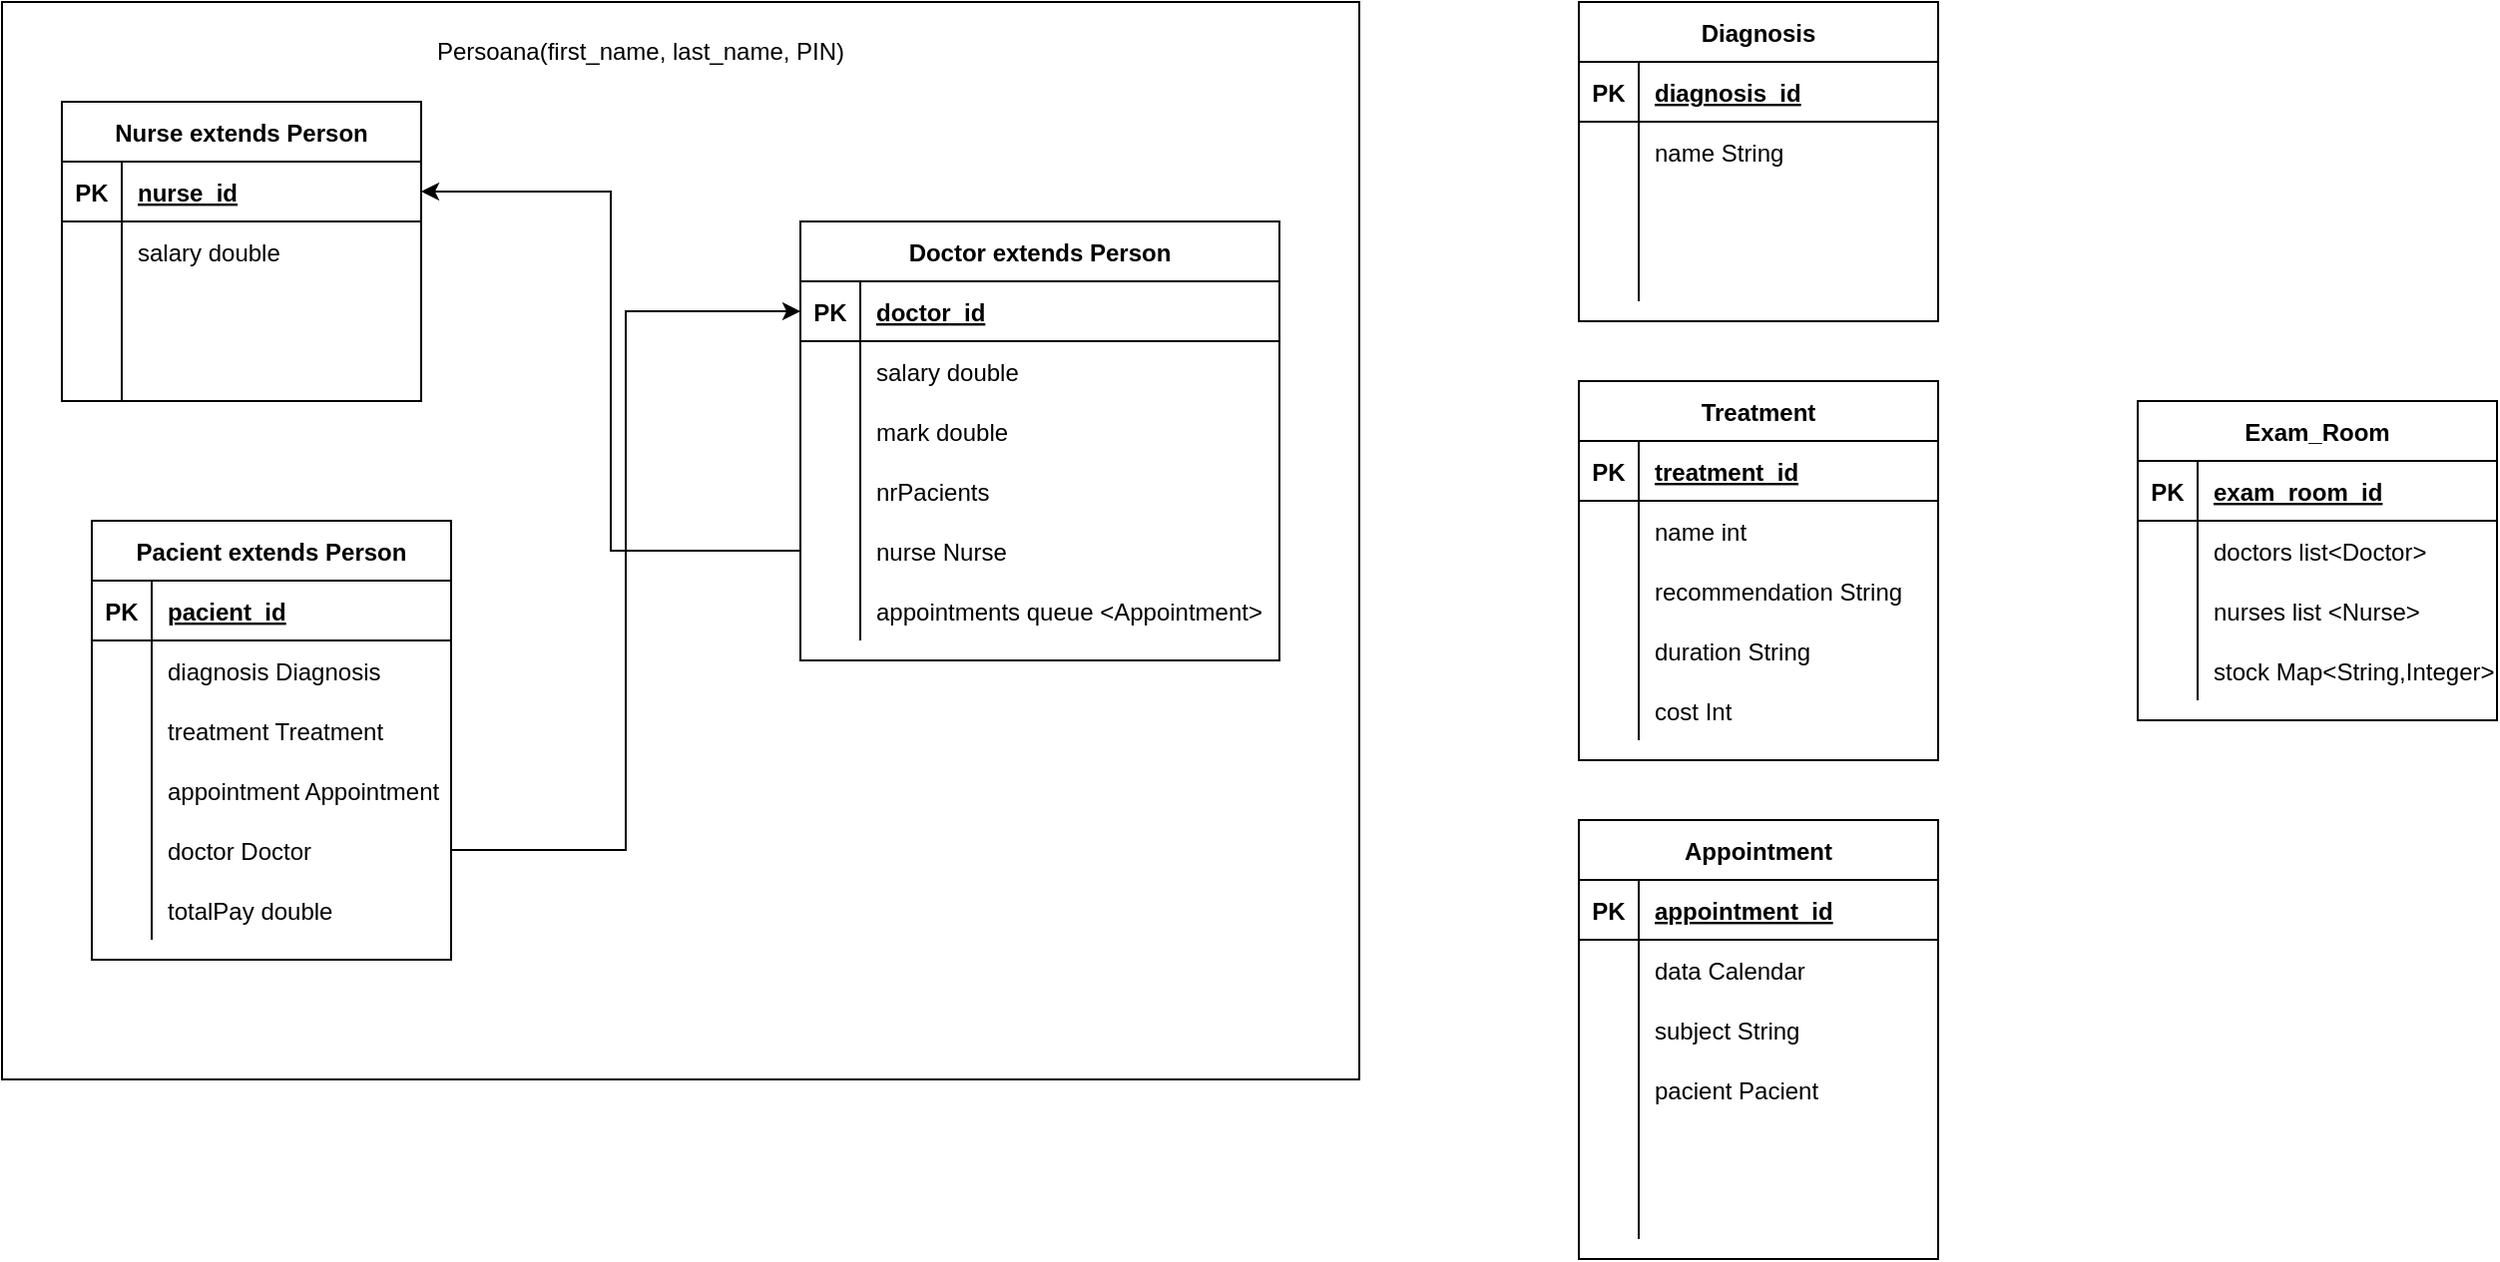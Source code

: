 <mxfile version="13.9.9" type="device"><diagram id="R2lEEEUBdFMjLlhIrx00" name="Page-1"><mxGraphModel dx="1550" dy="805" grid="1" gridSize="10" guides="1" tooltips="1" connect="1" arrows="1" fold="1" page="1" pageScale="1" pageWidth="850" pageHeight="1100" math="0" shadow="0" extFonts="Permanent Marker^https://fonts.googleapis.com/css?family=Permanent+Marker"><root><mxCell id="0"/><mxCell id="1" parent="0"/><mxCell id="dpyRKac0vcBSNuKIPk6P-1" value="" style="rounded=0;whiteSpace=wrap;html=1;" parent="1" vertex="1"><mxGeometry x="-170" y="30" width="680" height="540" as="geometry"/></mxCell><mxCell id="dpyRKac0vcBSNuKIPk6P-2" value="Nurse extends Person" style="shape=table;startSize=30;container=1;collapsible=1;childLayout=tableLayout;fixedRows=1;rowLines=0;fontStyle=1;align=center;resizeLast=1;" parent="1" vertex="1"><mxGeometry x="-140" y="80" width="180" height="150" as="geometry"/></mxCell><mxCell id="dpyRKac0vcBSNuKIPk6P-3" value="" style="shape=partialRectangle;collapsible=0;dropTarget=0;pointerEvents=0;fillColor=none;top=0;left=0;bottom=1;right=0;points=[[0,0.5],[1,0.5]];portConstraint=eastwest;" parent="dpyRKac0vcBSNuKIPk6P-2" vertex="1"><mxGeometry y="30" width="180" height="30" as="geometry"/></mxCell><mxCell id="dpyRKac0vcBSNuKIPk6P-4" value="PK" style="shape=partialRectangle;connectable=0;fillColor=none;top=0;left=0;bottom=0;right=0;fontStyle=1;overflow=hidden;" parent="dpyRKac0vcBSNuKIPk6P-3" vertex="1"><mxGeometry width="30" height="30" as="geometry"/></mxCell><mxCell id="dpyRKac0vcBSNuKIPk6P-5" value="nurse_id" style="shape=partialRectangle;connectable=0;fillColor=none;top=0;left=0;bottom=0;right=0;align=left;spacingLeft=6;fontStyle=5;overflow=hidden;" parent="dpyRKac0vcBSNuKIPk6P-3" vertex="1"><mxGeometry x="30" width="150" height="30" as="geometry"/></mxCell><mxCell id="dpyRKac0vcBSNuKIPk6P-6" value="" style="shape=partialRectangle;collapsible=0;dropTarget=0;pointerEvents=0;fillColor=none;top=0;left=0;bottom=0;right=0;points=[[0,0.5],[1,0.5]];portConstraint=eastwest;" parent="dpyRKac0vcBSNuKIPk6P-2" vertex="1"><mxGeometry y="60" width="180" height="30" as="geometry"/></mxCell><mxCell id="dpyRKac0vcBSNuKIPk6P-7" value="" style="shape=partialRectangle;connectable=0;fillColor=none;top=0;left=0;bottom=0;right=0;editable=1;overflow=hidden;" parent="dpyRKac0vcBSNuKIPk6P-6" vertex="1"><mxGeometry width="30" height="30" as="geometry"/></mxCell><mxCell id="dpyRKac0vcBSNuKIPk6P-8" value="salary double" style="shape=partialRectangle;connectable=0;fillColor=none;top=0;left=0;bottom=0;right=0;align=left;spacingLeft=6;overflow=hidden;" parent="dpyRKac0vcBSNuKIPk6P-6" vertex="1"><mxGeometry x="30" width="150" height="30" as="geometry"/></mxCell><mxCell id="dpyRKac0vcBSNuKIPk6P-9" value="" style="shape=partialRectangle;collapsible=0;dropTarget=0;pointerEvents=0;fillColor=none;top=0;left=0;bottom=0;right=0;points=[[0,0.5],[1,0.5]];portConstraint=eastwest;" parent="dpyRKac0vcBSNuKIPk6P-2" vertex="1"><mxGeometry y="90" width="180" height="30" as="geometry"/></mxCell><mxCell id="dpyRKac0vcBSNuKIPk6P-10" value="" style="shape=partialRectangle;connectable=0;fillColor=none;top=0;left=0;bottom=0;right=0;editable=1;overflow=hidden;" parent="dpyRKac0vcBSNuKIPk6P-9" vertex="1"><mxGeometry width="30" height="30" as="geometry"/></mxCell><mxCell id="dpyRKac0vcBSNuKIPk6P-11" value="" style="shape=partialRectangle;connectable=0;fillColor=none;top=0;left=0;bottom=0;right=0;align=left;spacingLeft=6;overflow=hidden;" parent="dpyRKac0vcBSNuKIPk6P-9" vertex="1"><mxGeometry x="30" width="150" height="30" as="geometry"/></mxCell><mxCell id="dpyRKac0vcBSNuKIPk6P-12" value="" style="shape=partialRectangle;collapsible=0;dropTarget=0;pointerEvents=0;fillColor=none;top=0;left=0;bottom=0;right=0;points=[[0,0.5],[1,0.5]];portConstraint=eastwest;" parent="dpyRKac0vcBSNuKIPk6P-2" vertex="1"><mxGeometry y="120" width="180" height="30" as="geometry"/></mxCell><mxCell id="dpyRKac0vcBSNuKIPk6P-13" value="" style="shape=partialRectangle;connectable=0;fillColor=none;top=0;left=0;bottom=0;right=0;editable=1;overflow=hidden;" parent="dpyRKac0vcBSNuKIPk6P-12" vertex="1"><mxGeometry width="30" height="30" as="geometry"/></mxCell><mxCell id="dpyRKac0vcBSNuKIPk6P-14" value="" style="shape=partialRectangle;connectable=0;fillColor=none;top=0;left=0;bottom=0;right=0;align=left;spacingLeft=6;overflow=hidden;" parent="dpyRKac0vcBSNuKIPk6P-12" vertex="1"><mxGeometry x="30" width="150" height="30" as="geometry"/></mxCell><mxCell id="dpyRKac0vcBSNuKIPk6P-15" value="Pacient extends Person" style="shape=table;startSize=30;container=1;collapsible=1;childLayout=tableLayout;fixedRows=1;rowLines=0;fontStyle=1;align=center;resizeLast=1;" parent="1" vertex="1"><mxGeometry x="-125" y="290" width="180" height="220" as="geometry"/></mxCell><mxCell id="dpyRKac0vcBSNuKIPk6P-16" value="" style="shape=partialRectangle;collapsible=0;dropTarget=0;pointerEvents=0;fillColor=none;top=0;left=0;bottom=1;right=0;points=[[0,0.5],[1,0.5]];portConstraint=eastwest;" parent="dpyRKac0vcBSNuKIPk6P-15" vertex="1"><mxGeometry y="30" width="180" height="30" as="geometry"/></mxCell><mxCell id="dpyRKac0vcBSNuKIPk6P-17" value="PK" style="shape=partialRectangle;connectable=0;fillColor=none;top=0;left=0;bottom=0;right=0;fontStyle=1;overflow=hidden;" parent="dpyRKac0vcBSNuKIPk6P-16" vertex="1"><mxGeometry width="30" height="30" as="geometry"/></mxCell><mxCell id="dpyRKac0vcBSNuKIPk6P-18" value="pacient_id" style="shape=partialRectangle;connectable=0;fillColor=none;top=0;left=0;bottom=0;right=0;align=left;spacingLeft=6;fontStyle=5;overflow=hidden;" parent="dpyRKac0vcBSNuKIPk6P-16" vertex="1"><mxGeometry x="30" width="150" height="30" as="geometry"/></mxCell><mxCell id="dpyRKac0vcBSNuKIPk6P-19" value="" style="shape=partialRectangle;collapsible=0;dropTarget=0;pointerEvents=0;fillColor=none;top=0;left=0;bottom=0;right=0;points=[[0,0.5],[1,0.5]];portConstraint=eastwest;" parent="dpyRKac0vcBSNuKIPk6P-15" vertex="1"><mxGeometry y="60" width="180" height="30" as="geometry"/></mxCell><mxCell id="dpyRKac0vcBSNuKIPk6P-20" value="" style="shape=partialRectangle;connectable=0;fillColor=none;top=0;left=0;bottom=0;right=0;editable=1;overflow=hidden;" parent="dpyRKac0vcBSNuKIPk6P-19" vertex="1"><mxGeometry width="30" height="30" as="geometry"/></mxCell><mxCell id="dpyRKac0vcBSNuKIPk6P-21" value="diagnosis Diagnosis" style="shape=partialRectangle;connectable=0;fillColor=none;top=0;left=0;bottom=0;right=0;align=left;spacingLeft=6;overflow=hidden;" parent="dpyRKac0vcBSNuKIPk6P-19" vertex="1"><mxGeometry x="30" width="150" height="30" as="geometry"/></mxCell><mxCell id="dpyRKac0vcBSNuKIPk6P-22" value="" style="shape=partialRectangle;collapsible=0;dropTarget=0;pointerEvents=0;fillColor=none;top=0;left=0;bottom=0;right=0;points=[[0,0.5],[1,0.5]];portConstraint=eastwest;" parent="dpyRKac0vcBSNuKIPk6P-15" vertex="1"><mxGeometry y="90" width="180" height="30" as="geometry"/></mxCell><mxCell id="dpyRKac0vcBSNuKIPk6P-23" value="" style="shape=partialRectangle;connectable=0;fillColor=none;top=0;left=0;bottom=0;right=0;editable=1;overflow=hidden;" parent="dpyRKac0vcBSNuKIPk6P-22" vertex="1"><mxGeometry width="30" height="30" as="geometry"/></mxCell><mxCell id="dpyRKac0vcBSNuKIPk6P-24" value="treatment Treatment" style="shape=partialRectangle;connectable=0;fillColor=none;top=0;left=0;bottom=0;right=0;align=left;spacingLeft=6;overflow=hidden;" parent="dpyRKac0vcBSNuKIPk6P-22" vertex="1"><mxGeometry x="30" width="150" height="30" as="geometry"/></mxCell><mxCell id="dpyRKac0vcBSNuKIPk6P-25" value="" style="shape=partialRectangle;collapsible=0;dropTarget=0;pointerEvents=0;fillColor=none;top=0;left=0;bottom=0;right=0;points=[[0,0.5],[1,0.5]];portConstraint=eastwest;" parent="dpyRKac0vcBSNuKIPk6P-15" vertex="1"><mxGeometry y="120" width="180" height="30" as="geometry"/></mxCell><mxCell id="dpyRKac0vcBSNuKIPk6P-26" value="" style="shape=partialRectangle;connectable=0;fillColor=none;top=0;left=0;bottom=0;right=0;editable=1;overflow=hidden;" parent="dpyRKac0vcBSNuKIPk6P-25" vertex="1"><mxGeometry width="30" height="30" as="geometry"/></mxCell><mxCell id="dpyRKac0vcBSNuKIPk6P-27" value="appointment Appointment" style="shape=partialRectangle;connectable=0;fillColor=none;top=0;left=0;bottom=0;right=0;align=left;spacingLeft=6;overflow=hidden;" parent="dpyRKac0vcBSNuKIPk6P-25" vertex="1"><mxGeometry x="30" width="150" height="30" as="geometry"/></mxCell><mxCell id="dpyRKac0vcBSNuKIPk6P-28" value="" style="shape=partialRectangle;collapsible=0;dropTarget=0;pointerEvents=0;fillColor=none;top=0;left=0;bottom=0;right=0;points=[[0,0.5],[1,0.5]];portConstraint=eastwest;" parent="dpyRKac0vcBSNuKIPk6P-15" vertex="1"><mxGeometry y="150" width="180" height="30" as="geometry"/></mxCell><mxCell id="dpyRKac0vcBSNuKIPk6P-29" value="" style="shape=partialRectangle;connectable=0;fillColor=none;top=0;left=0;bottom=0;right=0;editable=1;overflow=hidden;" parent="dpyRKac0vcBSNuKIPk6P-28" vertex="1"><mxGeometry width="30" height="30" as="geometry"/></mxCell><mxCell id="dpyRKac0vcBSNuKIPk6P-30" value="doctor Doctor" style="shape=partialRectangle;connectable=0;fillColor=none;top=0;left=0;bottom=0;right=0;align=left;spacingLeft=6;overflow=hidden;" parent="dpyRKac0vcBSNuKIPk6P-28" vertex="1"><mxGeometry x="30" width="150" height="30" as="geometry"/></mxCell><mxCell id="dpyRKac0vcBSNuKIPk6P-31" value="" style="shape=partialRectangle;collapsible=0;dropTarget=0;pointerEvents=0;fillColor=none;top=0;left=0;bottom=0;right=0;points=[[0,0.5],[1,0.5]];portConstraint=eastwest;" parent="dpyRKac0vcBSNuKIPk6P-15" vertex="1"><mxGeometry y="180" width="180" height="30" as="geometry"/></mxCell><mxCell id="dpyRKac0vcBSNuKIPk6P-32" value="" style="shape=partialRectangle;connectable=0;fillColor=none;top=0;left=0;bottom=0;right=0;editable=1;overflow=hidden;" parent="dpyRKac0vcBSNuKIPk6P-31" vertex="1"><mxGeometry width="30" height="30" as="geometry"/></mxCell><mxCell id="dpyRKac0vcBSNuKIPk6P-33" value="totalPay double" style="shape=partialRectangle;connectable=0;fillColor=none;top=0;left=0;bottom=0;right=0;align=left;spacingLeft=6;overflow=hidden;" parent="dpyRKac0vcBSNuKIPk6P-31" vertex="1"><mxGeometry x="30" width="150" height="30" as="geometry"/></mxCell><mxCell id="dpyRKac0vcBSNuKIPk6P-34" value="Doctor extends Person" style="shape=table;startSize=30;container=1;collapsible=1;childLayout=tableLayout;fixedRows=1;rowLines=0;fontStyle=1;align=center;resizeLast=1;" parent="1" vertex="1"><mxGeometry x="230" y="140" width="240" height="220" as="geometry"/></mxCell><mxCell id="dpyRKac0vcBSNuKIPk6P-35" value="" style="shape=partialRectangle;collapsible=0;dropTarget=0;pointerEvents=0;fillColor=none;top=0;left=0;bottom=1;right=0;points=[[0,0.5],[1,0.5]];portConstraint=eastwest;" parent="dpyRKac0vcBSNuKIPk6P-34" vertex="1"><mxGeometry y="30" width="240" height="30" as="geometry"/></mxCell><mxCell id="dpyRKac0vcBSNuKIPk6P-36" value="PK" style="shape=partialRectangle;connectable=0;fillColor=none;top=0;left=0;bottom=0;right=0;fontStyle=1;overflow=hidden;" parent="dpyRKac0vcBSNuKIPk6P-35" vertex="1"><mxGeometry width="30" height="30" as="geometry"/></mxCell><mxCell id="dpyRKac0vcBSNuKIPk6P-37" value="doctor_id" style="shape=partialRectangle;connectable=0;fillColor=none;top=0;left=0;bottom=0;right=0;align=left;spacingLeft=6;fontStyle=5;overflow=hidden;" parent="dpyRKac0vcBSNuKIPk6P-35" vertex="1"><mxGeometry x="30" width="210" height="30" as="geometry"/></mxCell><mxCell id="dpyRKac0vcBSNuKIPk6P-38" value="" style="shape=partialRectangle;collapsible=0;dropTarget=0;pointerEvents=0;fillColor=none;top=0;left=0;bottom=0;right=0;points=[[0,0.5],[1,0.5]];portConstraint=eastwest;" parent="dpyRKac0vcBSNuKIPk6P-34" vertex="1"><mxGeometry y="60" width="240" height="30" as="geometry"/></mxCell><mxCell id="dpyRKac0vcBSNuKIPk6P-39" value="" style="shape=partialRectangle;connectable=0;fillColor=none;top=0;left=0;bottom=0;right=0;editable=1;overflow=hidden;" parent="dpyRKac0vcBSNuKIPk6P-38" vertex="1"><mxGeometry width="30" height="30" as="geometry"/></mxCell><mxCell id="dpyRKac0vcBSNuKIPk6P-40" value="salary double" style="shape=partialRectangle;connectable=0;fillColor=none;top=0;left=0;bottom=0;right=0;align=left;spacingLeft=6;overflow=hidden;" parent="dpyRKac0vcBSNuKIPk6P-38" vertex="1"><mxGeometry x="30" width="210" height="30" as="geometry"/></mxCell><mxCell id="dpyRKac0vcBSNuKIPk6P-41" value="" style="shape=partialRectangle;collapsible=0;dropTarget=0;pointerEvents=0;fillColor=none;top=0;left=0;bottom=0;right=0;points=[[0,0.5],[1,0.5]];portConstraint=eastwest;" parent="dpyRKac0vcBSNuKIPk6P-34" vertex="1"><mxGeometry y="90" width="240" height="30" as="geometry"/></mxCell><mxCell id="dpyRKac0vcBSNuKIPk6P-42" value="" style="shape=partialRectangle;connectable=0;fillColor=none;top=0;left=0;bottom=0;right=0;editable=1;overflow=hidden;" parent="dpyRKac0vcBSNuKIPk6P-41" vertex="1"><mxGeometry width="30" height="30" as="geometry"/></mxCell><mxCell id="dpyRKac0vcBSNuKIPk6P-43" value="mark double" style="shape=partialRectangle;connectable=0;fillColor=none;top=0;left=0;bottom=0;right=0;align=left;spacingLeft=6;overflow=hidden;" parent="dpyRKac0vcBSNuKIPk6P-41" vertex="1"><mxGeometry x="30" width="210" height="30" as="geometry"/></mxCell><mxCell id="dpyRKac0vcBSNuKIPk6P-120" value="" style="shape=partialRectangle;collapsible=0;dropTarget=0;pointerEvents=0;fillColor=none;top=0;left=0;bottom=0;right=0;points=[[0,0.5],[1,0.5]];portConstraint=eastwest;" parent="dpyRKac0vcBSNuKIPk6P-34" vertex="1"><mxGeometry y="120" width="240" height="30" as="geometry"/></mxCell><mxCell id="dpyRKac0vcBSNuKIPk6P-121" value="" style="shape=partialRectangle;connectable=0;fillColor=none;top=0;left=0;bottom=0;right=0;editable=1;overflow=hidden;" parent="dpyRKac0vcBSNuKIPk6P-120" vertex="1"><mxGeometry width="30" height="30" as="geometry"/></mxCell><mxCell id="dpyRKac0vcBSNuKIPk6P-122" value="nrPacients " style="shape=partialRectangle;connectable=0;fillColor=none;top=0;left=0;bottom=0;right=0;align=left;spacingLeft=6;overflow=hidden;" parent="dpyRKac0vcBSNuKIPk6P-120" vertex="1"><mxGeometry x="30" width="210" height="30" as="geometry"/></mxCell><mxCell id="dpyRKac0vcBSNuKIPk6P-44" value="" style="shape=partialRectangle;collapsible=0;dropTarget=0;pointerEvents=0;fillColor=none;top=0;left=0;bottom=0;right=0;points=[[0,0.5],[1,0.5]];portConstraint=eastwest;" parent="dpyRKac0vcBSNuKIPk6P-34" vertex="1"><mxGeometry y="150" width="240" height="30" as="geometry"/></mxCell><mxCell id="dpyRKac0vcBSNuKIPk6P-45" value="" style="shape=partialRectangle;connectable=0;fillColor=none;top=0;left=0;bottom=0;right=0;editable=1;overflow=hidden;" parent="dpyRKac0vcBSNuKIPk6P-44" vertex="1"><mxGeometry width="30" height="30" as="geometry"/></mxCell><mxCell id="dpyRKac0vcBSNuKIPk6P-46" value="nurse Nurse" style="shape=partialRectangle;connectable=0;fillColor=none;top=0;left=0;bottom=0;right=0;align=left;spacingLeft=6;overflow=hidden;" parent="dpyRKac0vcBSNuKIPk6P-44" vertex="1"><mxGeometry x="30" width="210" height="30" as="geometry"/></mxCell><mxCell id="dpyRKac0vcBSNuKIPk6P-60" value="" style="shape=partialRectangle;collapsible=0;dropTarget=0;pointerEvents=0;fillColor=none;top=0;left=0;bottom=0;right=0;points=[[0,0.5],[1,0.5]];portConstraint=eastwest;" parent="dpyRKac0vcBSNuKIPk6P-34" vertex="1"><mxGeometry y="180" width="240" height="30" as="geometry"/></mxCell><mxCell id="dpyRKac0vcBSNuKIPk6P-61" value="" style="shape=partialRectangle;connectable=0;fillColor=none;top=0;left=0;bottom=0;right=0;editable=1;overflow=hidden;" parent="dpyRKac0vcBSNuKIPk6P-60" vertex="1"><mxGeometry width="30" height="30" as="geometry"/></mxCell><mxCell id="dpyRKac0vcBSNuKIPk6P-62" value="appointments queue &lt;Appointment&gt;" style="shape=partialRectangle;connectable=0;fillColor=none;top=0;left=0;bottom=0;right=0;align=left;spacingLeft=6;overflow=hidden;" parent="dpyRKac0vcBSNuKIPk6P-60" vertex="1"><mxGeometry x="30" width="210" height="30" as="geometry"/></mxCell><mxCell id="dpyRKac0vcBSNuKIPk6P-63" style="edgeStyle=orthogonalEdgeStyle;rounded=0;orthogonalLoop=1;jettySize=auto;html=1;" parent="1" source="dpyRKac0vcBSNuKIPk6P-44" target="dpyRKac0vcBSNuKIPk6P-3" edge="1"><mxGeometry relative="1" as="geometry"/></mxCell><mxCell id="dpyRKac0vcBSNuKIPk6P-64" style="edgeStyle=orthogonalEdgeStyle;rounded=0;orthogonalLoop=1;jettySize=auto;html=1;" parent="1" source="dpyRKac0vcBSNuKIPk6P-28" target="dpyRKac0vcBSNuKIPk6P-35" edge="1"><mxGeometry relative="1" as="geometry"/></mxCell><mxCell id="dpyRKac0vcBSNuKIPk6P-65" value="Diagnosis" style="shape=table;startSize=30;container=1;collapsible=1;childLayout=tableLayout;fixedRows=1;rowLines=0;fontStyle=1;align=center;resizeLast=1;" parent="1" vertex="1"><mxGeometry x="620" y="30" width="180" height="160" as="geometry"/></mxCell><mxCell id="dpyRKac0vcBSNuKIPk6P-66" value="" style="shape=partialRectangle;collapsible=0;dropTarget=0;pointerEvents=0;fillColor=none;top=0;left=0;bottom=1;right=0;points=[[0,0.5],[1,0.5]];portConstraint=eastwest;" parent="dpyRKac0vcBSNuKIPk6P-65" vertex="1"><mxGeometry y="30" width="180" height="30" as="geometry"/></mxCell><mxCell id="dpyRKac0vcBSNuKIPk6P-67" value="PK" style="shape=partialRectangle;connectable=0;fillColor=none;top=0;left=0;bottom=0;right=0;fontStyle=1;overflow=hidden;" parent="dpyRKac0vcBSNuKIPk6P-66" vertex="1"><mxGeometry width="30" height="30" as="geometry"/></mxCell><mxCell id="dpyRKac0vcBSNuKIPk6P-68" value="diagnosis_id" style="shape=partialRectangle;connectable=0;fillColor=none;top=0;left=0;bottom=0;right=0;align=left;spacingLeft=6;fontStyle=5;overflow=hidden;" parent="dpyRKac0vcBSNuKIPk6P-66" vertex="1"><mxGeometry x="30" width="150" height="30" as="geometry"/></mxCell><mxCell id="dpyRKac0vcBSNuKIPk6P-69" value="" style="shape=partialRectangle;collapsible=0;dropTarget=0;pointerEvents=0;fillColor=none;top=0;left=0;bottom=0;right=0;points=[[0,0.5],[1,0.5]];portConstraint=eastwest;" parent="dpyRKac0vcBSNuKIPk6P-65" vertex="1"><mxGeometry y="60" width="180" height="30" as="geometry"/></mxCell><mxCell id="dpyRKac0vcBSNuKIPk6P-70" value="" style="shape=partialRectangle;connectable=0;fillColor=none;top=0;left=0;bottom=0;right=0;editable=1;overflow=hidden;" parent="dpyRKac0vcBSNuKIPk6P-69" vertex="1"><mxGeometry width="30" height="30" as="geometry"/></mxCell><mxCell id="dpyRKac0vcBSNuKIPk6P-71" value="name String" style="shape=partialRectangle;connectable=0;fillColor=none;top=0;left=0;bottom=0;right=0;align=left;spacingLeft=6;overflow=hidden;" parent="dpyRKac0vcBSNuKIPk6P-69" vertex="1"><mxGeometry x="30" width="150" height="30" as="geometry"/></mxCell><mxCell id="dpyRKac0vcBSNuKIPk6P-72" value="" style="shape=partialRectangle;collapsible=0;dropTarget=0;pointerEvents=0;fillColor=none;top=0;left=0;bottom=0;right=0;points=[[0,0.5],[1,0.5]];portConstraint=eastwest;" parent="dpyRKac0vcBSNuKIPk6P-65" vertex="1"><mxGeometry y="90" width="180" height="30" as="geometry"/></mxCell><mxCell id="dpyRKac0vcBSNuKIPk6P-73" value="" style="shape=partialRectangle;connectable=0;fillColor=none;top=0;left=0;bottom=0;right=0;editable=1;overflow=hidden;" parent="dpyRKac0vcBSNuKIPk6P-72" vertex="1"><mxGeometry width="30" height="30" as="geometry"/></mxCell><mxCell id="dpyRKac0vcBSNuKIPk6P-74" value="" style="shape=partialRectangle;connectable=0;fillColor=none;top=0;left=0;bottom=0;right=0;align=left;spacingLeft=6;overflow=hidden;" parent="dpyRKac0vcBSNuKIPk6P-72" vertex="1"><mxGeometry x="30" width="150" height="30" as="geometry"/></mxCell><mxCell id="dpyRKac0vcBSNuKIPk6P-75" value="" style="shape=partialRectangle;collapsible=0;dropTarget=0;pointerEvents=0;fillColor=none;top=0;left=0;bottom=0;right=0;points=[[0,0.5],[1,0.5]];portConstraint=eastwest;" parent="dpyRKac0vcBSNuKIPk6P-65" vertex="1"><mxGeometry y="120" width="180" height="30" as="geometry"/></mxCell><mxCell id="dpyRKac0vcBSNuKIPk6P-76" value="" style="shape=partialRectangle;connectable=0;fillColor=none;top=0;left=0;bottom=0;right=0;editable=1;overflow=hidden;" parent="dpyRKac0vcBSNuKIPk6P-75" vertex="1"><mxGeometry width="30" height="30" as="geometry"/></mxCell><mxCell id="dpyRKac0vcBSNuKIPk6P-77" value="" style="shape=partialRectangle;connectable=0;fillColor=none;top=0;left=0;bottom=0;right=0;align=left;spacingLeft=6;overflow=hidden;" parent="dpyRKac0vcBSNuKIPk6P-75" vertex="1"><mxGeometry x="30" width="150" height="30" as="geometry"/></mxCell><mxCell id="dpyRKac0vcBSNuKIPk6P-78" value="Treatment" style="shape=table;startSize=30;container=1;collapsible=1;childLayout=tableLayout;fixedRows=1;rowLines=0;fontStyle=1;align=center;resizeLast=1;" parent="1" vertex="1"><mxGeometry x="620" y="220" width="180" height="190" as="geometry"/></mxCell><mxCell id="dpyRKac0vcBSNuKIPk6P-79" value="" style="shape=partialRectangle;collapsible=0;dropTarget=0;pointerEvents=0;fillColor=none;top=0;left=0;bottom=1;right=0;points=[[0,0.5],[1,0.5]];portConstraint=eastwest;" parent="dpyRKac0vcBSNuKIPk6P-78" vertex="1"><mxGeometry y="30" width="180" height="30" as="geometry"/></mxCell><mxCell id="dpyRKac0vcBSNuKIPk6P-80" value="PK" style="shape=partialRectangle;connectable=0;fillColor=none;top=0;left=0;bottom=0;right=0;fontStyle=1;overflow=hidden;" parent="dpyRKac0vcBSNuKIPk6P-79" vertex="1"><mxGeometry width="30" height="30" as="geometry"/></mxCell><mxCell id="dpyRKac0vcBSNuKIPk6P-81" value="treatment_id" style="shape=partialRectangle;connectable=0;fillColor=none;top=0;left=0;bottom=0;right=0;align=left;spacingLeft=6;fontStyle=5;overflow=hidden;" parent="dpyRKac0vcBSNuKIPk6P-79" vertex="1"><mxGeometry x="30" width="150" height="30" as="geometry"/></mxCell><mxCell id="dpyRKac0vcBSNuKIPk6P-82" value="" style="shape=partialRectangle;collapsible=0;dropTarget=0;pointerEvents=0;fillColor=none;top=0;left=0;bottom=0;right=0;points=[[0,0.5],[1,0.5]];portConstraint=eastwest;" parent="dpyRKac0vcBSNuKIPk6P-78" vertex="1"><mxGeometry y="60" width="180" height="30" as="geometry"/></mxCell><mxCell id="dpyRKac0vcBSNuKIPk6P-83" value="" style="shape=partialRectangle;connectable=0;fillColor=none;top=0;left=0;bottom=0;right=0;editable=1;overflow=hidden;" parent="dpyRKac0vcBSNuKIPk6P-82" vertex="1"><mxGeometry width="30" height="30" as="geometry"/></mxCell><mxCell id="dpyRKac0vcBSNuKIPk6P-84" value="name int" style="shape=partialRectangle;connectable=0;fillColor=none;top=0;left=0;bottom=0;right=0;align=left;spacingLeft=6;overflow=hidden;" parent="dpyRKac0vcBSNuKIPk6P-82" vertex="1"><mxGeometry x="30" width="150" height="30" as="geometry"/></mxCell><mxCell id="dpyRKac0vcBSNuKIPk6P-85" value="" style="shape=partialRectangle;collapsible=0;dropTarget=0;pointerEvents=0;fillColor=none;top=0;left=0;bottom=0;right=0;points=[[0,0.5],[1,0.5]];portConstraint=eastwest;" parent="dpyRKac0vcBSNuKIPk6P-78" vertex="1"><mxGeometry y="90" width="180" height="30" as="geometry"/></mxCell><mxCell id="dpyRKac0vcBSNuKIPk6P-86" value="" style="shape=partialRectangle;connectable=0;fillColor=none;top=0;left=0;bottom=0;right=0;editable=1;overflow=hidden;" parent="dpyRKac0vcBSNuKIPk6P-85" vertex="1"><mxGeometry width="30" height="30" as="geometry"/></mxCell><mxCell id="dpyRKac0vcBSNuKIPk6P-87" value="recommendation String" style="shape=partialRectangle;connectable=0;fillColor=none;top=0;left=0;bottom=0;right=0;align=left;spacingLeft=6;overflow=hidden;" parent="dpyRKac0vcBSNuKIPk6P-85" vertex="1"><mxGeometry x="30" width="150" height="30" as="geometry"/></mxCell><mxCell id="dpyRKac0vcBSNuKIPk6P-88" value="" style="shape=partialRectangle;collapsible=0;dropTarget=0;pointerEvents=0;fillColor=none;top=0;left=0;bottom=0;right=0;points=[[0,0.5],[1,0.5]];portConstraint=eastwest;" parent="dpyRKac0vcBSNuKIPk6P-78" vertex="1"><mxGeometry y="120" width="180" height="30" as="geometry"/></mxCell><mxCell id="dpyRKac0vcBSNuKIPk6P-89" value="" style="shape=partialRectangle;connectable=0;fillColor=none;top=0;left=0;bottom=0;right=0;editable=1;overflow=hidden;" parent="dpyRKac0vcBSNuKIPk6P-88" vertex="1"><mxGeometry width="30" height="30" as="geometry"/></mxCell><mxCell id="dpyRKac0vcBSNuKIPk6P-90" value="duration String" style="shape=partialRectangle;connectable=0;fillColor=none;top=0;left=0;bottom=0;right=0;align=left;spacingLeft=6;overflow=hidden;" parent="dpyRKac0vcBSNuKIPk6P-88" vertex="1"><mxGeometry x="30" width="150" height="30" as="geometry"/></mxCell><mxCell id="dpyRKac0vcBSNuKIPk6P-91" value="" style="shape=partialRectangle;collapsible=0;dropTarget=0;pointerEvents=0;fillColor=none;top=0;left=0;bottom=0;right=0;points=[[0,0.5],[1,0.5]];portConstraint=eastwest;" parent="dpyRKac0vcBSNuKIPk6P-78" vertex="1"><mxGeometry y="150" width="180" height="30" as="geometry"/></mxCell><mxCell id="dpyRKac0vcBSNuKIPk6P-92" value="" style="shape=partialRectangle;connectable=0;fillColor=none;top=0;left=0;bottom=0;right=0;editable=1;overflow=hidden;" parent="dpyRKac0vcBSNuKIPk6P-91" vertex="1"><mxGeometry width="30" height="30" as="geometry"/></mxCell><mxCell id="dpyRKac0vcBSNuKIPk6P-93" value="cost Int" style="shape=partialRectangle;connectable=0;fillColor=none;top=0;left=0;bottom=0;right=0;align=left;spacingLeft=6;overflow=hidden;" parent="dpyRKac0vcBSNuKIPk6P-91" vertex="1"><mxGeometry x="30" width="150" height="30" as="geometry"/></mxCell><mxCell id="dpyRKac0vcBSNuKIPk6P-94" value="Appointment" style="shape=table;startSize=30;container=1;collapsible=1;childLayout=tableLayout;fixedRows=1;rowLines=0;fontStyle=1;align=center;resizeLast=1;" parent="1" vertex="1"><mxGeometry x="620" y="440" width="180" height="220" as="geometry"/></mxCell><mxCell id="dpyRKac0vcBSNuKIPk6P-95" value="" style="shape=partialRectangle;collapsible=0;dropTarget=0;pointerEvents=0;fillColor=none;top=0;left=0;bottom=1;right=0;points=[[0,0.5],[1,0.5]];portConstraint=eastwest;" parent="dpyRKac0vcBSNuKIPk6P-94" vertex="1"><mxGeometry y="30" width="180" height="30" as="geometry"/></mxCell><mxCell id="dpyRKac0vcBSNuKIPk6P-96" value="PK" style="shape=partialRectangle;connectable=0;fillColor=none;top=0;left=0;bottom=0;right=0;fontStyle=1;overflow=hidden;" parent="dpyRKac0vcBSNuKIPk6P-95" vertex="1"><mxGeometry width="30" height="30" as="geometry"/></mxCell><mxCell id="dpyRKac0vcBSNuKIPk6P-97" value="appointment_id" style="shape=partialRectangle;connectable=0;fillColor=none;top=0;left=0;bottom=0;right=0;align=left;spacingLeft=6;fontStyle=5;overflow=hidden;" parent="dpyRKac0vcBSNuKIPk6P-95" vertex="1"><mxGeometry x="30" width="150" height="30" as="geometry"/></mxCell><mxCell id="dpyRKac0vcBSNuKIPk6P-98" value="" style="shape=partialRectangle;collapsible=0;dropTarget=0;pointerEvents=0;fillColor=none;top=0;left=0;bottom=0;right=0;points=[[0,0.5],[1,0.5]];portConstraint=eastwest;" parent="dpyRKac0vcBSNuKIPk6P-94" vertex="1"><mxGeometry y="60" width="180" height="30" as="geometry"/></mxCell><mxCell id="dpyRKac0vcBSNuKIPk6P-99" value="" style="shape=partialRectangle;connectable=0;fillColor=none;top=0;left=0;bottom=0;right=0;editable=1;overflow=hidden;" parent="dpyRKac0vcBSNuKIPk6P-98" vertex="1"><mxGeometry width="30" height="30" as="geometry"/></mxCell><mxCell id="dpyRKac0vcBSNuKIPk6P-100" value="data Calendar" style="shape=partialRectangle;connectable=0;fillColor=none;top=0;left=0;bottom=0;right=0;align=left;spacingLeft=6;overflow=hidden;" parent="dpyRKac0vcBSNuKIPk6P-98" vertex="1"><mxGeometry x="30" width="150" height="30" as="geometry"/></mxCell><mxCell id="TVLDAUpAI2UVGTtiMCzo-1" value="" style="shape=partialRectangle;collapsible=0;dropTarget=0;pointerEvents=0;fillColor=none;top=0;left=0;bottom=0;right=0;points=[[0,0.5],[1,0.5]];portConstraint=eastwest;" vertex="1" parent="dpyRKac0vcBSNuKIPk6P-94"><mxGeometry y="90" width="180" height="30" as="geometry"/></mxCell><mxCell id="TVLDAUpAI2UVGTtiMCzo-2" value="" style="shape=partialRectangle;connectable=0;fillColor=none;top=0;left=0;bottom=0;right=0;editable=1;overflow=hidden;" vertex="1" parent="TVLDAUpAI2UVGTtiMCzo-1"><mxGeometry width="30" height="30" as="geometry"/></mxCell><mxCell id="TVLDAUpAI2UVGTtiMCzo-3" value="subject String" style="shape=partialRectangle;connectable=0;fillColor=none;top=0;left=0;bottom=0;right=0;align=left;spacingLeft=6;overflow=hidden;" vertex="1" parent="TVLDAUpAI2UVGTtiMCzo-1"><mxGeometry x="30" width="150" height="30" as="geometry"/></mxCell><mxCell id="TVLDAUpAI2UVGTtiMCzo-4" value="" style="shape=partialRectangle;collapsible=0;dropTarget=0;pointerEvents=0;fillColor=none;top=0;left=0;bottom=0;right=0;points=[[0,0.5],[1,0.5]];portConstraint=eastwest;" vertex="1" parent="dpyRKac0vcBSNuKIPk6P-94"><mxGeometry y="120" width="180" height="30" as="geometry"/></mxCell><mxCell id="TVLDAUpAI2UVGTtiMCzo-5" value="" style="shape=partialRectangle;connectable=0;fillColor=none;top=0;left=0;bottom=0;right=0;editable=1;overflow=hidden;" vertex="1" parent="TVLDAUpAI2UVGTtiMCzo-4"><mxGeometry width="30" height="30" as="geometry"/></mxCell><mxCell id="TVLDAUpAI2UVGTtiMCzo-6" value="pacient Pacient" style="shape=partialRectangle;connectable=0;fillColor=none;top=0;left=0;bottom=0;right=0;align=left;spacingLeft=6;overflow=hidden;" vertex="1" parent="TVLDAUpAI2UVGTtiMCzo-4"><mxGeometry x="30" width="150" height="30" as="geometry"/></mxCell><mxCell id="dpyRKac0vcBSNuKIPk6P-101" value="" style="shape=partialRectangle;collapsible=0;dropTarget=0;pointerEvents=0;fillColor=none;top=0;left=0;bottom=0;right=0;points=[[0,0.5],[1,0.5]];portConstraint=eastwest;" parent="dpyRKac0vcBSNuKIPk6P-94" vertex="1"><mxGeometry y="150" width="180" height="30" as="geometry"/></mxCell><mxCell id="dpyRKac0vcBSNuKIPk6P-102" value="" style="shape=partialRectangle;connectable=0;fillColor=none;top=0;left=0;bottom=0;right=0;editable=1;overflow=hidden;" parent="dpyRKac0vcBSNuKIPk6P-101" vertex="1"><mxGeometry width="30" height="30" as="geometry"/></mxCell><mxCell id="dpyRKac0vcBSNuKIPk6P-103" value="" style="shape=partialRectangle;connectable=0;fillColor=none;top=0;left=0;bottom=0;right=0;align=left;spacingLeft=6;overflow=hidden;" parent="dpyRKac0vcBSNuKIPk6P-101" vertex="1"><mxGeometry x="30" width="150" height="30" as="geometry"/></mxCell><mxCell id="dpyRKac0vcBSNuKIPk6P-104" value="" style="shape=partialRectangle;collapsible=0;dropTarget=0;pointerEvents=0;fillColor=none;top=0;left=0;bottom=0;right=0;points=[[0,0.5],[1,0.5]];portConstraint=eastwest;" parent="dpyRKac0vcBSNuKIPk6P-94" vertex="1"><mxGeometry y="180" width="180" height="30" as="geometry"/></mxCell><mxCell id="dpyRKac0vcBSNuKIPk6P-105" value="" style="shape=partialRectangle;connectable=0;fillColor=none;top=0;left=0;bottom=0;right=0;editable=1;overflow=hidden;" parent="dpyRKac0vcBSNuKIPk6P-104" vertex="1"><mxGeometry width="30" height="30" as="geometry"/></mxCell><mxCell id="dpyRKac0vcBSNuKIPk6P-106" value="" style="shape=partialRectangle;connectable=0;fillColor=none;top=0;left=0;bottom=0;right=0;align=left;spacingLeft=6;overflow=hidden;" parent="dpyRKac0vcBSNuKIPk6P-104" vertex="1"><mxGeometry x="30" width="150" height="30" as="geometry"/></mxCell><mxCell id="dpyRKac0vcBSNuKIPk6P-107" value="Exam_Room" style="shape=table;startSize=30;container=1;collapsible=1;childLayout=tableLayout;fixedRows=1;rowLines=0;fontStyle=1;align=center;resizeLast=1;" parent="1" vertex="1"><mxGeometry x="900" y="230" width="180" height="160" as="geometry"/></mxCell><mxCell id="dpyRKac0vcBSNuKIPk6P-108" value="" style="shape=partialRectangle;collapsible=0;dropTarget=0;pointerEvents=0;fillColor=none;top=0;left=0;bottom=1;right=0;points=[[0,0.5],[1,0.5]];portConstraint=eastwest;" parent="dpyRKac0vcBSNuKIPk6P-107" vertex="1"><mxGeometry y="30" width="180" height="30" as="geometry"/></mxCell><mxCell id="dpyRKac0vcBSNuKIPk6P-109" value="PK" style="shape=partialRectangle;connectable=0;fillColor=none;top=0;left=0;bottom=0;right=0;fontStyle=1;overflow=hidden;" parent="dpyRKac0vcBSNuKIPk6P-108" vertex="1"><mxGeometry width="30" height="30" as="geometry"/></mxCell><mxCell id="dpyRKac0vcBSNuKIPk6P-110" value="exam_room_id" style="shape=partialRectangle;connectable=0;fillColor=none;top=0;left=0;bottom=0;right=0;align=left;spacingLeft=6;fontStyle=5;overflow=hidden;" parent="dpyRKac0vcBSNuKIPk6P-108" vertex="1"><mxGeometry x="30" width="150" height="30" as="geometry"/></mxCell><mxCell id="dpyRKac0vcBSNuKIPk6P-111" value="" style="shape=partialRectangle;collapsible=0;dropTarget=0;pointerEvents=0;fillColor=none;top=0;left=0;bottom=0;right=0;points=[[0,0.5],[1,0.5]];portConstraint=eastwest;" parent="dpyRKac0vcBSNuKIPk6P-107" vertex="1"><mxGeometry y="60" width="180" height="30" as="geometry"/></mxCell><mxCell id="dpyRKac0vcBSNuKIPk6P-112" value="" style="shape=partialRectangle;connectable=0;fillColor=none;top=0;left=0;bottom=0;right=0;editable=1;overflow=hidden;" parent="dpyRKac0vcBSNuKIPk6P-111" vertex="1"><mxGeometry width="30" height="30" as="geometry"/></mxCell><mxCell id="dpyRKac0vcBSNuKIPk6P-113" value="doctors list&lt;Doctor&gt;" style="shape=partialRectangle;connectable=0;fillColor=none;top=0;left=0;bottom=0;right=0;align=left;spacingLeft=6;overflow=hidden;" parent="dpyRKac0vcBSNuKIPk6P-111" vertex="1"><mxGeometry x="30" width="150" height="30" as="geometry"/></mxCell><mxCell id="dpyRKac0vcBSNuKIPk6P-114" value="" style="shape=partialRectangle;collapsible=0;dropTarget=0;pointerEvents=0;fillColor=none;top=0;left=0;bottom=0;right=0;points=[[0,0.5],[1,0.5]];portConstraint=eastwest;" parent="dpyRKac0vcBSNuKIPk6P-107" vertex="1"><mxGeometry y="90" width="180" height="30" as="geometry"/></mxCell><mxCell id="dpyRKac0vcBSNuKIPk6P-115" value="" style="shape=partialRectangle;connectable=0;fillColor=none;top=0;left=0;bottom=0;right=0;editable=1;overflow=hidden;" parent="dpyRKac0vcBSNuKIPk6P-114" vertex="1"><mxGeometry width="30" height="30" as="geometry"/></mxCell><mxCell id="dpyRKac0vcBSNuKIPk6P-116" value="nurses list &lt;Nurse&gt;" style="shape=partialRectangle;connectable=0;fillColor=none;top=0;left=0;bottom=0;right=0;align=left;spacingLeft=6;overflow=hidden;" parent="dpyRKac0vcBSNuKIPk6P-114" vertex="1"><mxGeometry x="30" width="150" height="30" as="geometry"/></mxCell><mxCell id="dpyRKac0vcBSNuKIPk6P-117" value="" style="shape=partialRectangle;collapsible=0;dropTarget=0;pointerEvents=0;fillColor=none;top=0;left=0;bottom=0;right=0;points=[[0,0.5],[1,0.5]];portConstraint=eastwest;" parent="dpyRKac0vcBSNuKIPk6P-107" vertex="1"><mxGeometry y="120" width="180" height="30" as="geometry"/></mxCell><mxCell id="dpyRKac0vcBSNuKIPk6P-118" value="" style="shape=partialRectangle;connectable=0;fillColor=none;top=0;left=0;bottom=0;right=0;editable=1;overflow=hidden;" parent="dpyRKac0vcBSNuKIPk6P-117" vertex="1"><mxGeometry width="30" height="30" as="geometry"/></mxCell><mxCell id="dpyRKac0vcBSNuKIPk6P-119" value="stock Map&lt;String,Integer&gt;" style="shape=partialRectangle;connectable=0;fillColor=none;top=0;left=0;bottom=0;right=0;align=left;spacingLeft=6;overflow=hidden;" parent="dpyRKac0vcBSNuKIPk6P-117" vertex="1"><mxGeometry x="30" width="150" height="30" as="geometry"/></mxCell><mxCell id="dpyRKac0vcBSNuKIPk6P-123" value="Persoana(first_name, last_name, PIN)" style="text;html=1;strokeColor=none;fillColor=none;align=center;verticalAlign=middle;whiteSpace=wrap;rounded=0;" parent="1" vertex="1"><mxGeometry x="40" y="30" width="220" height="50" as="geometry"/></mxCell></root></mxGraphModel></diagram></mxfile>